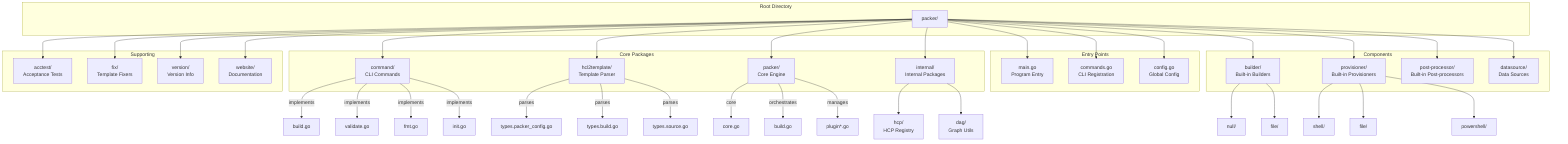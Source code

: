 graph TD
    subgraph "Root Directory"
        ROOT[packer/]
    end

    subgraph "Entry Points"
        ROOT --> MAIN[main.go<br/>Program Entry]
        ROOT --> CMDS[commands.go<br/>CLI Registration]
        ROOT --> CFG[config.go<br/>Global Config]
    end

    subgraph "Core Packages"
        ROOT --> CMD[command/<br/>CLI Commands]
        ROOT --> HCL2[hcl2template/<br/>Template Parser]
        ROOT --> PCK[packer/<br/>Core Engine]
        ROOT --> INT[internal/<br/>Internal Packages]
    end

    subgraph "Components"
        ROOT --> BLD[builder/<br/>Built-in Builders]
        ROOT --> PRV[provisioner/<br/>Built-in Provisioners]
        ROOT --> PP[post-processor/<br/>Built-in Post-processors]
        ROOT --> DS[datasource/<br/>Data Sources]
    end

    subgraph "Supporting"
        ROOT --> TEST[acctest/<br/>Acceptance Tests]
        ROOT --> FIX[fix/<br/>Template Fixers]
        ROOT --> VER[version/<br/>Version Info]
        ROOT --> WEB[website/<br/>Documentation]
    end

    CMD --> |implements| BCMD[build.go]
    CMD --> |implements| VCMD[validate.go]
    CMD --> |implements| FCMD[fmt.go]
    CMD --> |implements| ICMD[init.go]

    HCL2 --> |parses| TPCK[types.packer_config.go]
    HCL2 --> |parses| TBLD[types.build.go]
    HCL2 --> |parses| TSRC[types.source.go]

    PCK --> |core| CORE[core.go]
    PCK --> |orchestrates| BUILD[build.go]
    PCK --> |manages| PLUGIN[plugin*.go]

    BLD --> NULL[null/]
    BLD --> FILE[file/]

    PRV --> SHELL[shell/]
    PRV --> FPRV[file/]
    PRV --> PS[powershell/]

    INT --> HCP[hcp/<br/>HCP Registry]
    INT --> DAG[dag/<br/>Graph Utils]